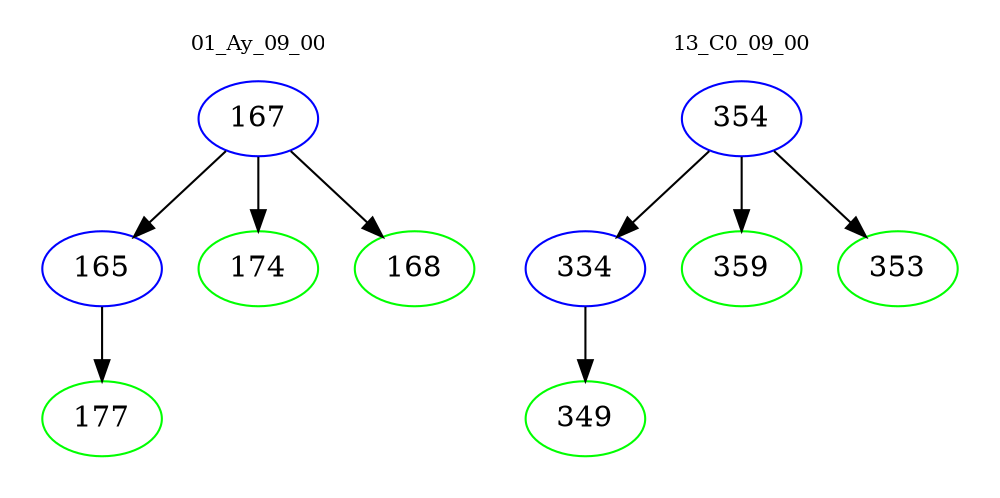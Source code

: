 digraph{
subgraph cluster_0 {
color = white
label = "01_Ay_09_00";
fontsize=10;
T0_167 [label="167", color="blue"]
T0_167 -> T0_165 [color="black"]
T0_165 [label="165", color="blue"]
T0_165 -> T0_177 [color="black"]
T0_177 [label="177", color="green"]
T0_167 -> T0_174 [color="black"]
T0_174 [label="174", color="green"]
T0_167 -> T0_168 [color="black"]
T0_168 [label="168", color="green"]
}
subgraph cluster_1 {
color = white
label = "13_C0_09_00";
fontsize=10;
T1_354 [label="354", color="blue"]
T1_354 -> T1_334 [color="black"]
T1_334 [label="334", color="blue"]
T1_334 -> T1_349 [color="black"]
T1_349 [label="349", color="green"]
T1_354 -> T1_359 [color="black"]
T1_359 [label="359", color="green"]
T1_354 -> T1_353 [color="black"]
T1_353 [label="353", color="green"]
}
}

